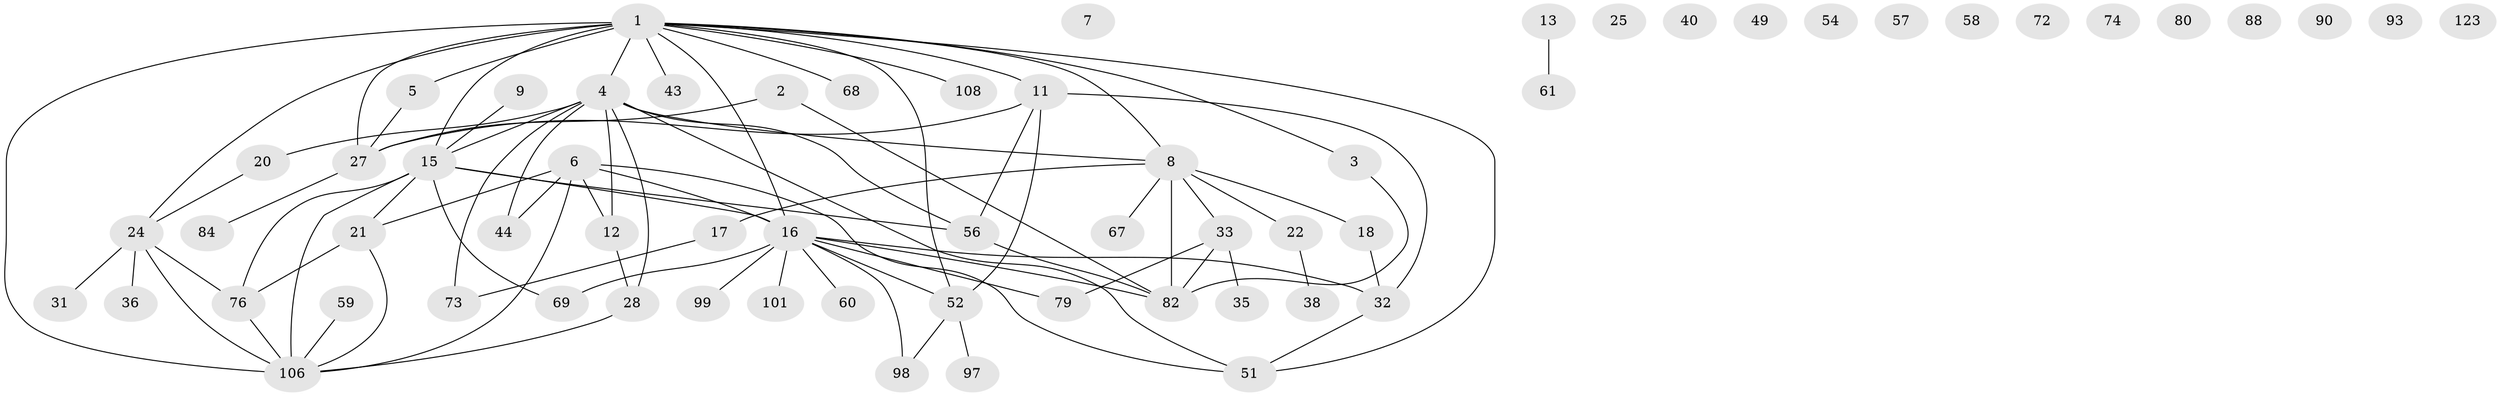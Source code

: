 // original degree distribution, {4: 0.11904761904761904, 2: 0.24603174603174602, 0: 0.10317460317460317, 5: 0.0873015873015873, 1: 0.23015873015873015, 3: 0.15873015873015872, 6: 0.03968253968253968, 7: 0.015873015873015872}
// Generated by graph-tools (version 1.1) at 2025/13/03/09/25 04:13:04]
// undirected, 63 vertices, 83 edges
graph export_dot {
graph [start="1"]
  node [color=gray90,style=filled];
  1 [super="+55+91+89"];
  2;
  3;
  4 [super="+30+10+23"];
  5 [super="+122+14"];
  6 [super="+19"];
  7;
  8 [super="+29"];
  9;
  11 [super="+34"];
  12;
  13 [super="+121"];
  15 [super="+47+50+85+26+70"];
  16 [super="+42+53+115+41+45"];
  17 [super="+39"];
  18;
  20;
  21 [super="+46"];
  22 [super="+65+110"];
  24 [super="+116+118"];
  25;
  27 [super="+92"];
  28;
  31 [super="+107"];
  32 [super="+37"];
  33 [super="+63+75"];
  35;
  36;
  38;
  40;
  43;
  44 [super="+71"];
  49;
  51 [super="+87+66"];
  52 [super="+62"];
  54;
  56;
  57;
  58;
  59;
  60;
  61 [super="+81"];
  67;
  68;
  69;
  72;
  73;
  74;
  76;
  79;
  80;
  82 [super="+100"];
  84 [super="+86"];
  88;
  90 [super="+94"];
  93;
  97;
  98;
  99;
  101;
  106 [super="+114"];
  108;
  123;
  1 -- 24;
  1 -- 108;
  1 -- 15 [weight=3];
  1 -- 51;
  1 -- 16;
  1 -- 27 [weight=2];
  1 -- 43;
  1 -- 106 [weight=2];
  1 -- 11 [weight=2];
  1 -- 3;
  1 -- 68;
  1 -- 5;
  1 -- 4;
  1 -- 8;
  1 -- 52;
  2 -- 82;
  2 -- 27;
  3 -- 82;
  4 -- 12;
  4 -- 8;
  4 -- 56;
  4 -- 28;
  4 -- 44;
  4 -- 51;
  4 -- 20;
  4 -- 73;
  4 -- 15;
  5 -- 27;
  6 -- 21;
  6 -- 51;
  6 -- 44;
  6 -- 16;
  6 -- 106;
  6 -- 12;
  8 -- 33 [weight=2];
  8 -- 67;
  8 -- 82;
  8 -- 18;
  8 -- 22;
  8 -- 17;
  9 -- 15;
  11 -- 56;
  11 -- 32;
  11 -- 52;
  11 -- 27;
  12 -- 28;
  13 -- 61;
  15 -- 106;
  15 -- 69;
  15 -- 16;
  15 -- 76;
  15 -- 56;
  15 -- 21;
  16 -- 99;
  16 -- 82;
  16 -- 69;
  16 -- 98;
  16 -- 101;
  16 -- 79;
  16 -- 52;
  16 -- 60;
  16 -- 32;
  17 -- 73;
  18 -- 32;
  20 -- 24;
  21 -- 106;
  21 -- 76 [weight=2];
  22 -- 38;
  24 -- 31;
  24 -- 106;
  24 -- 36;
  24 -- 76;
  27 -- 84;
  28 -- 106;
  32 -- 51;
  33 -- 35;
  33 -- 82;
  33 -- 79;
  52 -- 97;
  52 -- 98;
  56 -- 82;
  59 -- 106;
  76 -- 106;
}
